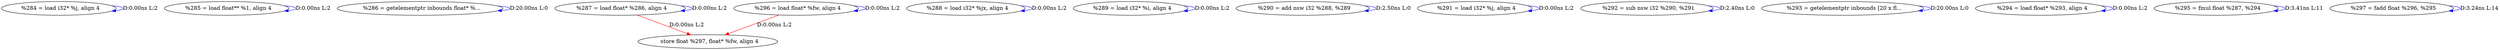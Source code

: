 digraph {
Node0x2d1a2a0[label="  %284 = load i32* %j, align 4"];
Node0x2d1a2a0 -> Node0x2d1a2a0[label="D:0.00ns L:2",color=blue];
Node0x2d1a380[label="  %285 = load float** %1, align 4"];
Node0x2d1a380 -> Node0x2d1a380[label="D:0.00ns L:2",color=blue];
Node0x2d1a460[label="  %286 = getelementptr inbounds float* %..."];
Node0x2d1a460 -> Node0x2d1a460[label="D:20.00ns L:0",color=blue];
Node0x2d1a540[label="  %287 = load float* %286, align 4"];
Node0x2d1a540 -> Node0x2d1a540[label="D:0.00ns L:2",color=blue];
Node0x2d0f690[label="  store float %297, float* %fw, align 4"];
Node0x2d1a540 -> Node0x2d0f690[label="D:0.00ns L:2",color=red];
Node0x2d1a620[label="  %288 = load i32* %jx, align 4"];
Node0x2d1a620 -> Node0x2d1a620[label="D:0.00ns L:2",color=blue];
Node0x2d1a700[label="  %289 = load i32* %i, align 4"];
Node0x2d1a700 -> Node0x2d1a700[label="D:0.00ns L:2",color=blue];
Node0x2d1a7e0[label="  %290 = add nsw i32 %288, %289"];
Node0x2d1a7e0 -> Node0x2d1a7e0[label="D:2.50ns L:0",color=blue];
Node0x2d1a8c0[label="  %291 = load i32* %j, align 4"];
Node0x2d1a8c0 -> Node0x2d1a8c0[label="D:0.00ns L:2",color=blue];
Node0x2d1a9a0[label="  %292 = sub nsw i32 %290, %291"];
Node0x2d1a9a0 -> Node0x2d1a9a0[label="D:2.40ns L:0",color=blue];
Node0x2d1aa80[label="  %293 = getelementptr inbounds [20 x fl..."];
Node0x2d1aa80 -> Node0x2d1aa80[label="D:20.00ns L:0",color=blue];
Node0x2d1ab60[label="  %294 = load float* %293, align 4"];
Node0x2d1ab60 -> Node0x2d1ab60[label="D:0.00ns L:2",color=blue];
Node0x2d1ac40[label="  %295 = fmul float %287, %294"];
Node0x2d1ac40 -> Node0x2d1ac40[label="D:3.41ns L:11",color=blue];
Node0x2d0f4d0[label="  %296 = load float* %fw, align 4"];
Node0x2d0f4d0 -> Node0x2d0f4d0[label="D:0.00ns L:2",color=blue];
Node0x2d0f4d0 -> Node0x2d0f690[label="D:0.00ns L:2",color=red];
Node0x2d0f5b0[label="  %297 = fadd float %296, %295"];
Node0x2d0f5b0 -> Node0x2d0f5b0[label="D:3.24ns L:14",color=blue];
}
